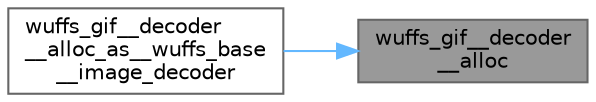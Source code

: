 digraph "wuffs_gif__decoder__alloc"
{
 // LATEX_PDF_SIZE
  bgcolor="transparent";
  edge [fontname=Helvetica,fontsize=10,labelfontname=Helvetica,labelfontsize=10];
  node [fontname=Helvetica,fontsize=10,shape=box,height=0.2,width=0.4];
  rankdir="RL";
  Node1 [id="Node000001",label="wuffs_gif__decoder\l__alloc",height=0.2,width=0.4,color="gray40", fillcolor="grey60", style="filled", fontcolor="black",tooltip=" "];
  Node1 -> Node2 [id="edge1_Node000001_Node000002",dir="back",color="steelblue1",style="solid",tooltip=" "];
  Node2 [id="Node000002",label="wuffs_gif__decoder\l__alloc_as__wuffs_base\l__image_decoder",height=0.2,width=0.4,color="grey40", fillcolor="white", style="filled",URL="$wuffs-v0_83_8c.html#a896cf4fdf260a984bae33dfcb2f9ac5d",tooltip=" "];
}
